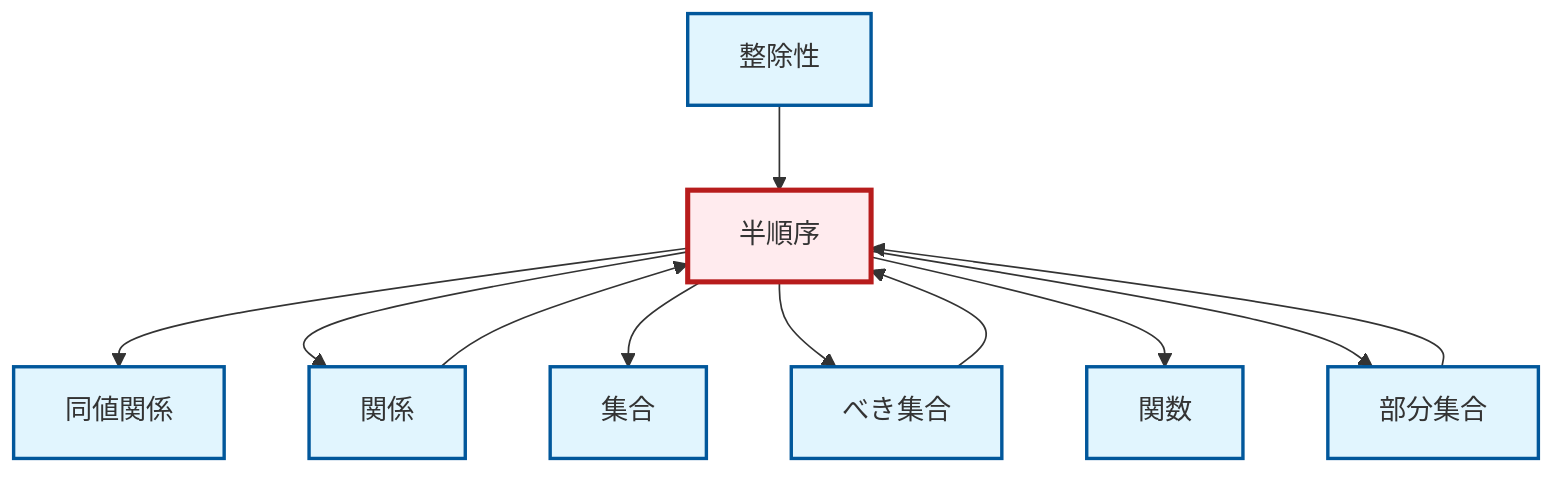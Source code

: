 graph TD
    classDef definition fill:#e1f5fe,stroke:#01579b,stroke-width:2px
    classDef theorem fill:#f3e5f5,stroke:#4a148c,stroke-width:2px
    classDef axiom fill:#fff3e0,stroke:#e65100,stroke-width:2px
    classDef example fill:#e8f5e9,stroke:#1b5e20,stroke-width:2px
    classDef current fill:#ffebee,stroke:#b71c1c,stroke-width:3px
    def-set["集合"]:::definition
    def-function["関数"]:::definition
    def-partial-order["半順序"]:::definition
    def-equivalence-relation["同値関係"]:::definition
    def-divisibility["整除性"]:::definition
    def-relation["関係"]:::definition
    def-subset["部分集合"]:::definition
    def-power-set["べき集合"]:::definition
    def-partial-order --> def-equivalence-relation
    def-partial-order --> def-relation
    def-relation --> def-partial-order
    def-divisibility --> def-partial-order
    def-subset --> def-partial-order
    def-power-set --> def-partial-order
    def-partial-order --> def-set
    def-partial-order --> def-power-set
    def-partial-order --> def-function
    def-partial-order --> def-subset
    class def-partial-order current
